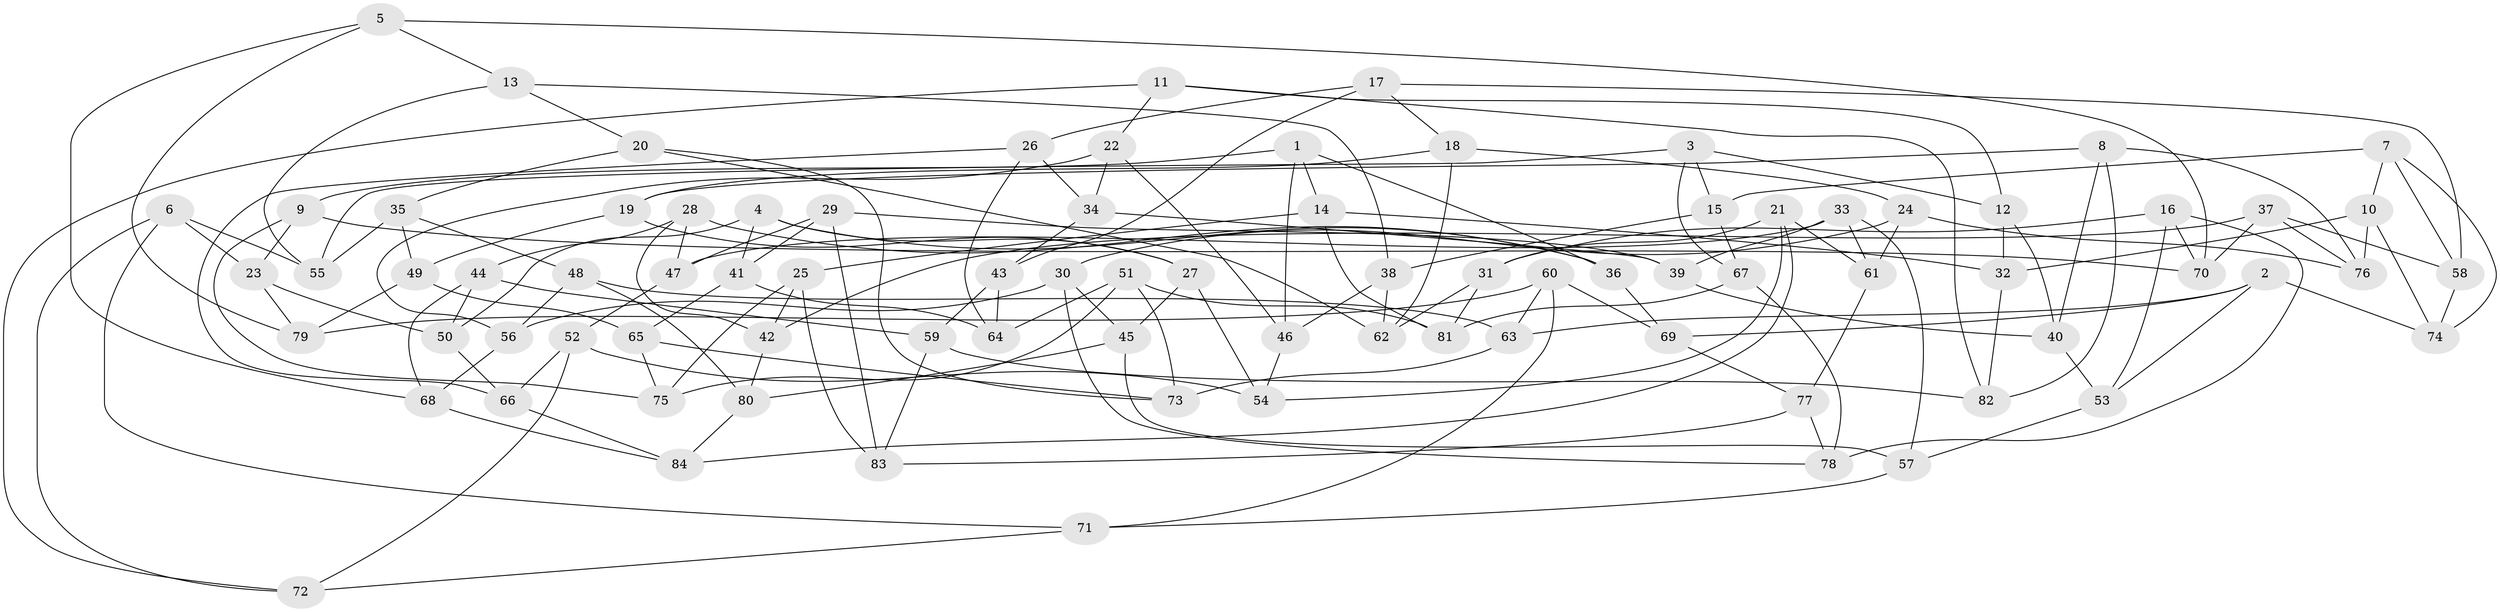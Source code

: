 // coarse degree distribution, {6: 0.4482758620689655, 4: 0.5517241379310345}
// Generated by graph-tools (version 1.1) at 2025/24/03/03/25 07:24:29]
// undirected, 84 vertices, 168 edges
graph export_dot {
graph [start="1"]
  node [color=gray90,style=filled];
  1;
  2;
  3;
  4;
  5;
  6;
  7;
  8;
  9;
  10;
  11;
  12;
  13;
  14;
  15;
  16;
  17;
  18;
  19;
  20;
  21;
  22;
  23;
  24;
  25;
  26;
  27;
  28;
  29;
  30;
  31;
  32;
  33;
  34;
  35;
  36;
  37;
  38;
  39;
  40;
  41;
  42;
  43;
  44;
  45;
  46;
  47;
  48;
  49;
  50;
  51;
  52;
  53;
  54;
  55;
  56;
  57;
  58;
  59;
  60;
  61;
  62;
  63;
  64;
  65;
  66;
  67;
  68;
  69;
  70;
  71;
  72;
  73;
  74;
  75;
  76;
  77;
  78;
  79;
  80;
  81;
  82;
  83;
  84;
  1 -- 14;
  1 -- 36;
  1 -- 9;
  1 -- 46;
  2 -- 63;
  2 -- 74;
  2 -- 53;
  2 -- 69;
  3 -- 55;
  3 -- 67;
  3 -- 12;
  3 -- 15;
  4 -- 50;
  4 -- 27;
  4 -- 36;
  4 -- 41;
  5 -- 70;
  5 -- 79;
  5 -- 68;
  5 -- 13;
  6 -- 71;
  6 -- 55;
  6 -- 23;
  6 -- 72;
  7 -- 10;
  7 -- 58;
  7 -- 15;
  7 -- 74;
  8 -- 40;
  8 -- 19;
  8 -- 76;
  8 -- 82;
  9 -- 75;
  9 -- 23;
  9 -- 70;
  10 -- 76;
  10 -- 74;
  10 -- 32;
  11 -- 82;
  11 -- 12;
  11 -- 72;
  11 -- 22;
  12 -- 40;
  12 -- 32;
  13 -- 55;
  13 -- 38;
  13 -- 20;
  14 -- 81;
  14 -- 32;
  14 -- 25;
  15 -- 67;
  15 -- 38;
  16 -- 70;
  16 -- 31;
  16 -- 53;
  16 -- 78;
  17 -- 18;
  17 -- 26;
  17 -- 43;
  17 -- 58;
  18 -- 24;
  18 -- 62;
  18 -- 19;
  19 -- 49;
  19 -- 27;
  20 -- 73;
  20 -- 62;
  20 -- 35;
  21 -- 61;
  21 -- 31;
  21 -- 54;
  21 -- 84;
  22 -- 46;
  22 -- 56;
  22 -- 34;
  23 -- 50;
  23 -- 79;
  24 -- 61;
  24 -- 30;
  24 -- 76;
  25 -- 42;
  25 -- 83;
  25 -- 75;
  26 -- 64;
  26 -- 34;
  26 -- 66;
  27 -- 45;
  27 -- 54;
  28 -- 47;
  28 -- 42;
  28 -- 44;
  28 -- 36;
  29 -- 39;
  29 -- 47;
  29 -- 41;
  29 -- 83;
  30 -- 45;
  30 -- 56;
  30 -- 78;
  31 -- 62;
  31 -- 81;
  32 -- 82;
  33 -- 39;
  33 -- 57;
  33 -- 61;
  33 -- 47;
  34 -- 39;
  34 -- 43;
  35 -- 49;
  35 -- 55;
  35 -- 48;
  36 -- 69;
  37 -- 58;
  37 -- 76;
  37 -- 42;
  37 -- 70;
  38 -- 46;
  38 -- 62;
  39 -- 40;
  40 -- 53;
  41 -- 64;
  41 -- 65;
  42 -- 80;
  43 -- 64;
  43 -- 59;
  44 -- 68;
  44 -- 59;
  44 -- 50;
  45 -- 57;
  45 -- 80;
  46 -- 54;
  47 -- 52;
  48 -- 80;
  48 -- 56;
  48 -- 63;
  49 -- 65;
  49 -- 79;
  50 -- 66;
  51 -- 73;
  51 -- 64;
  51 -- 75;
  51 -- 81;
  52 -- 66;
  52 -- 54;
  52 -- 72;
  53 -- 57;
  56 -- 68;
  57 -- 71;
  58 -- 74;
  59 -- 83;
  59 -- 82;
  60 -- 69;
  60 -- 71;
  60 -- 79;
  60 -- 63;
  61 -- 77;
  63 -- 73;
  65 -- 75;
  65 -- 73;
  66 -- 84;
  67 -- 78;
  67 -- 81;
  68 -- 84;
  69 -- 77;
  71 -- 72;
  77 -- 83;
  77 -- 78;
  80 -- 84;
}
